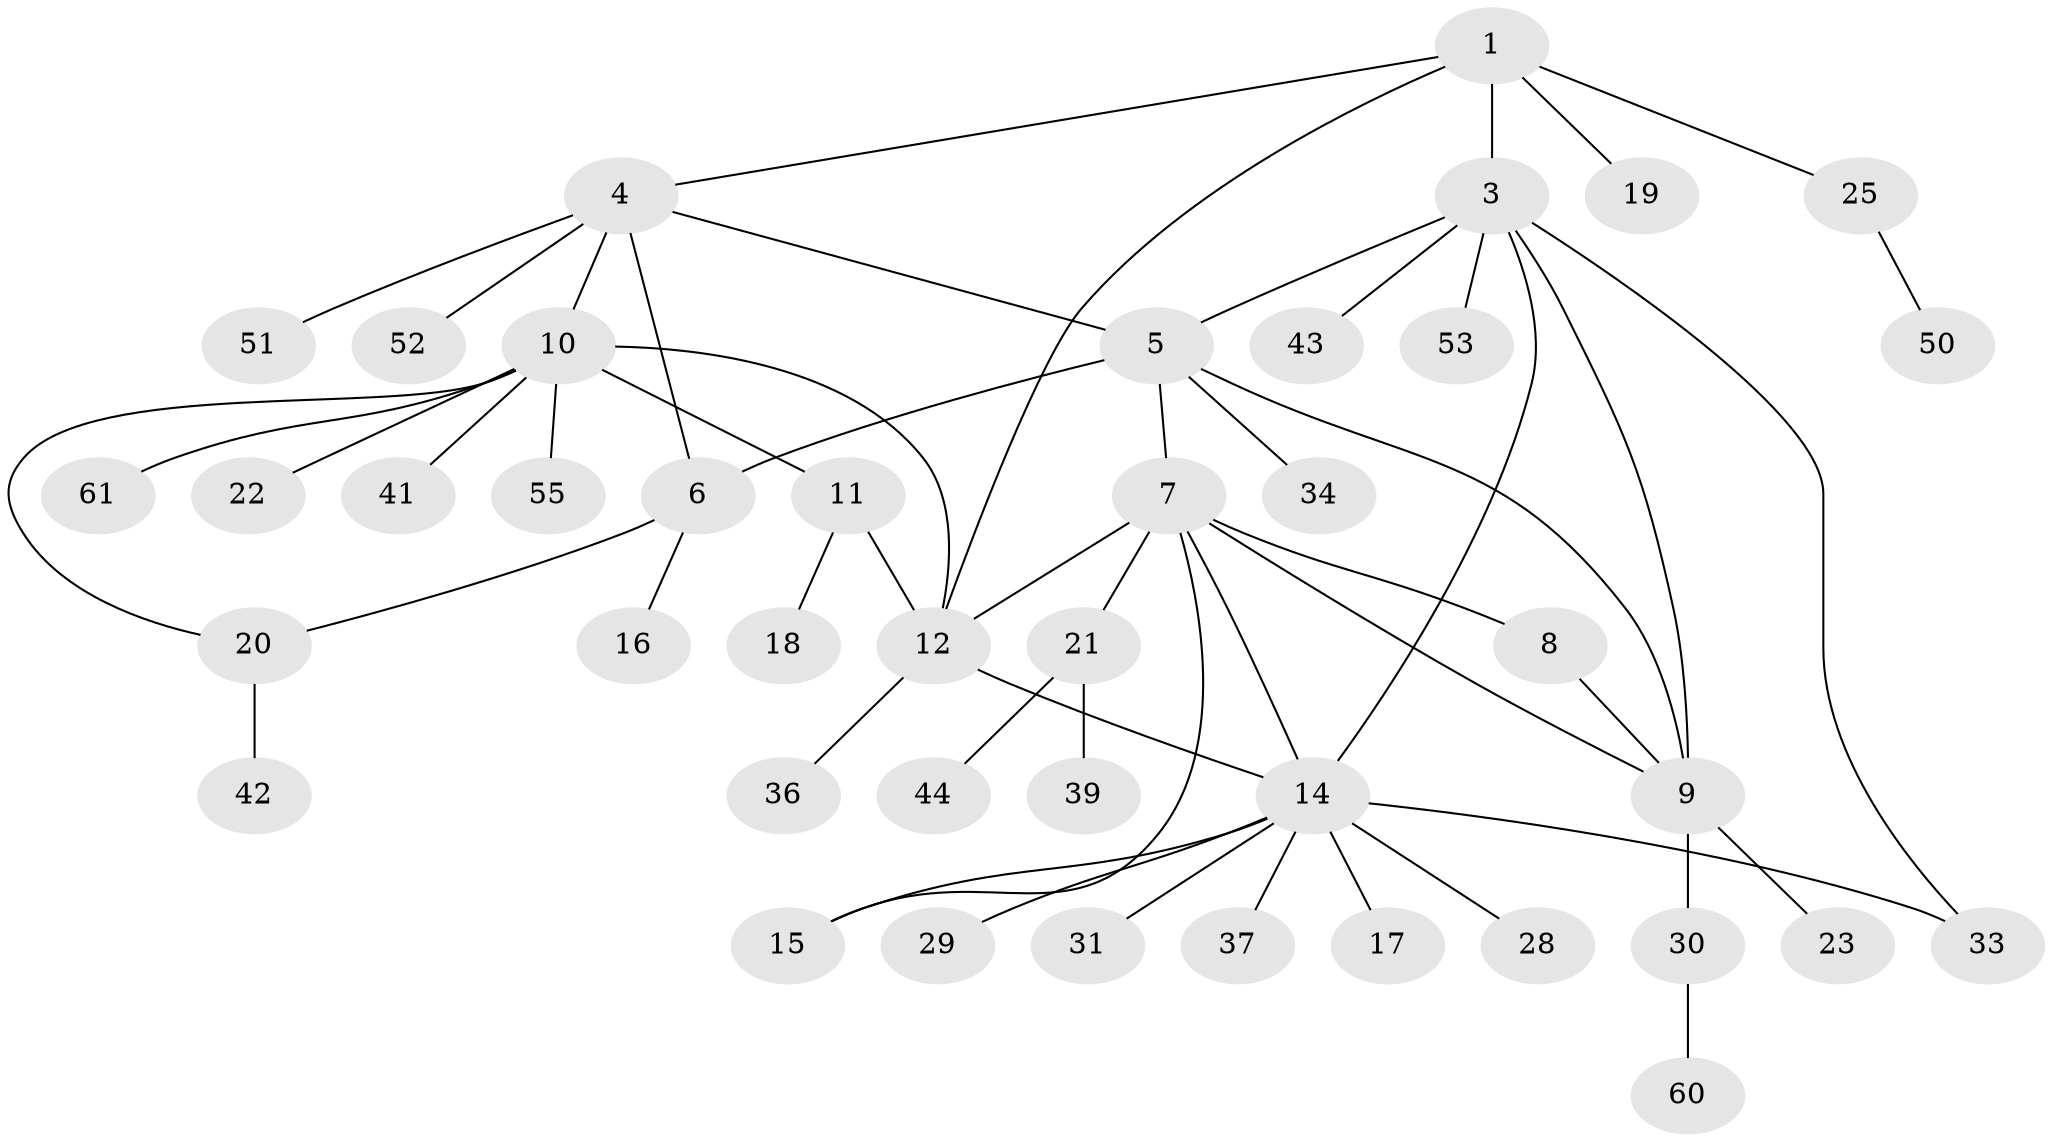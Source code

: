 // Generated by graph-tools (version 1.1) at 2025/52/02/27/25 19:52:19]
// undirected, 42 vertices, 54 edges
graph export_dot {
graph [start="1"]
  node [color=gray90,style=filled];
  1 [super="+2"];
  3 [super="+59"];
  4 [super="+56"];
  5 [super="+26"];
  6 [super="+32"];
  7 [super="+13"];
  8 [super="+48"];
  9 [super="+54"];
  10 [super="+49"];
  11;
  12 [super="+46"];
  14 [super="+27"];
  15 [super="+47"];
  16;
  17 [super="+40"];
  18 [super="+57"];
  19;
  20;
  21 [super="+24"];
  22;
  23;
  25 [super="+38"];
  28;
  29;
  30 [super="+35"];
  31;
  33 [super="+62"];
  34;
  36;
  37;
  39;
  41 [super="+45"];
  42;
  43;
  44;
  50;
  51 [super="+58"];
  52;
  53 [super="+63"];
  55;
  60;
  61;
  1 -- 3 [weight=2];
  1 -- 12;
  1 -- 19;
  1 -- 25;
  1 -- 4;
  3 -- 5;
  3 -- 9 [weight=2];
  3 -- 14;
  3 -- 33;
  3 -- 43;
  3 -- 53;
  4 -- 5;
  4 -- 6;
  4 -- 10;
  4 -- 51;
  4 -- 52;
  5 -- 6;
  5 -- 9;
  5 -- 34;
  5 -- 7;
  6 -- 16;
  6 -- 20;
  7 -- 8;
  7 -- 9;
  7 -- 12;
  7 -- 21;
  7 -- 15;
  7 -- 14;
  8 -- 9;
  9 -- 23;
  9 -- 30;
  10 -- 11;
  10 -- 12;
  10 -- 22;
  10 -- 41;
  10 -- 55;
  10 -- 61;
  10 -- 20;
  11 -- 12;
  11 -- 18;
  12 -- 14;
  12 -- 36;
  14 -- 15;
  14 -- 17;
  14 -- 28;
  14 -- 29;
  14 -- 31;
  14 -- 33;
  14 -- 37;
  20 -- 42;
  21 -- 39;
  21 -- 44;
  25 -- 50;
  30 -- 60;
}
